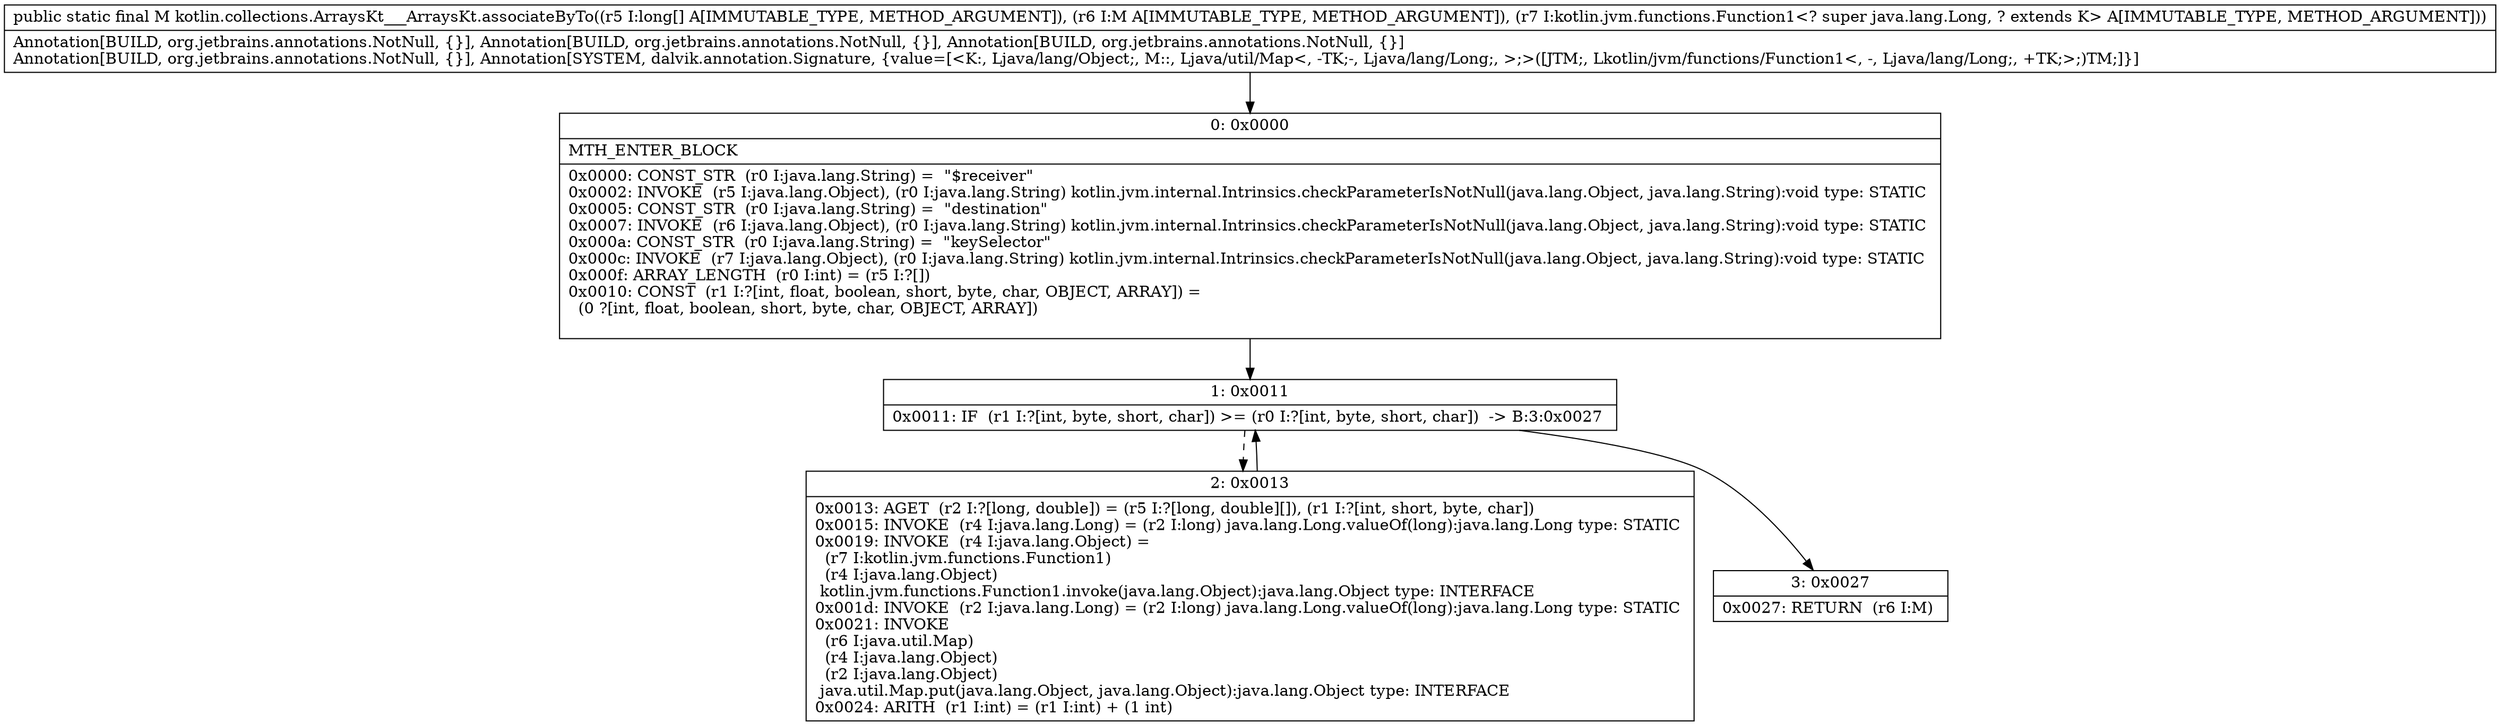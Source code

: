 digraph "CFG forkotlin.collections.ArraysKt___ArraysKt.associateByTo([JLjava\/util\/Map;Lkotlin\/jvm\/functions\/Function1;)Ljava\/util\/Map;" {
Node_0 [shape=record,label="{0\:\ 0x0000|MTH_ENTER_BLOCK\l|0x0000: CONST_STR  (r0 I:java.lang.String) =  \"$receiver\" \l0x0002: INVOKE  (r5 I:java.lang.Object), (r0 I:java.lang.String) kotlin.jvm.internal.Intrinsics.checkParameterIsNotNull(java.lang.Object, java.lang.String):void type: STATIC \l0x0005: CONST_STR  (r0 I:java.lang.String) =  \"destination\" \l0x0007: INVOKE  (r6 I:java.lang.Object), (r0 I:java.lang.String) kotlin.jvm.internal.Intrinsics.checkParameterIsNotNull(java.lang.Object, java.lang.String):void type: STATIC \l0x000a: CONST_STR  (r0 I:java.lang.String) =  \"keySelector\" \l0x000c: INVOKE  (r7 I:java.lang.Object), (r0 I:java.lang.String) kotlin.jvm.internal.Intrinsics.checkParameterIsNotNull(java.lang.Object, java.lang.String):void type: STATIC \l0x000f: ARRAY_LENGTH  (r0 I:int) = (r5 I:?[]) \l0x0010: CONST  (r1 I:?[int, float, boolean, short, byte, char, OBJECT, ARRAY]) = \l  (0 ?[int, float, boolean, short, byte, char, OBJECT, ARRAY])\l \l}"];
Node_1 [shape=record,label="{1\:\ 0x0011|0x0011: IF  (r1 I:?[int, byte, short, char]) \>= (r0 I:?[int, byte, short, char])  \-\> B:3:0x0027 \l}"];
Node_2 [shape=record,label="{2\:\ 0x0013|0x0013: AGET  (r2 I:?[long, double]) = (r5 I:?[long, double][]), (r1 I:?[int, short, byte, char]) \l0x0015: INVOKE  (r4 I:java.lang.Long) = (r2 I:long) java.lang.Long.valueOf(long):java.lang.Long type: STATIC \l0x0019: INVOKE  (r4 I:java.lang.Object) = \l  (r7 I:kotlin.jvm.functions.Function1)\l  (r4 I:java.lang.Object)\l kotlin.jvm.functions.Function1.invoke(java.lang.Object):java.lang.Object type: INTERFACE \l0x001d: INVOKE  (r2 I:java.lang.Long) = (r2 I:long) java.lang.Long.valueOf(long):java.lang.Long type: STATIC \l0x0021: INVOKE  \l  (r6 I:java.util.Map)\l  (r4 I:java.lang.Object)\l  (r2 I:java.lang.Object)\l java.util.Map.put(java.lang.Object, java.lang.Object):java.lang.Object type: INTERFACE \l0x0024: ARITH  (r1 I:int) = (r1 I:int) + (1 int) \l}"];
Node_3 [shape=record,label="{3\:\ 0x0027|0x0027: RETURN  (r6 I:M) \l}"];
MethodNode[shape=record,label="{public static final M kotlin.collections.ArraysKt___ArraysKt.associateByTo((r5 I:long[] A[IMMUTABLE_TYPE, METHOD_ARGUMENT]), (r6 I:M A[IMMUTABLE_TYPE, METHOD_ARGUMENT]), (r7 I:kotlin.jvm.functions.Function1\<? super java.lang.Long, ? extends K\> A[IMMUTABLE_TYPE, METHOD_ARGUMENT]))  | Annotation[BUILD, org.jetbrains.annotations.NotNull, \{\}], Annotation[BUILD, org.jetbrains.annotations.NotNull, \{\}], Annotation[BUILD, org.jetbrains.annotations.NotNull, \{\}]\lAnnotation[BUILD, org.jetbrains.annotations.NotNull, \{\}], Annotation[SYSTEM, dalvik.annotation.Signature, \{value=[\<K:, Ljava\/lang\/Object;, M::, Ljava\/util\/Map\<, \-TK;\-, Ljava\/lang\/Long;, \>;\>([JTM;, Lkotlin\/jvm\/functions\/Function1\<, \-, Ljava\/lang\/Long;, +TK;\>;)TM;]\}]\l}"];
MethodNode -> Node_0;
Node_0 -> Node_1;
Node_1 -> Node_2[style=dashed];
Node_1 -> Node_3;
Node_2 -> Node_1;
}

